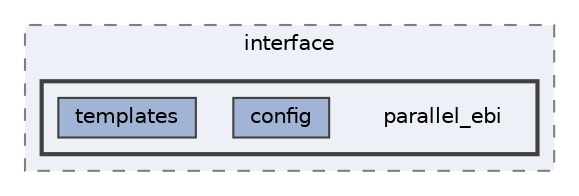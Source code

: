 digraph "C:/microchip/harmony3/gfx/middleware/legato/driver/controller/interface/parallel_ebi"
{
 // INTERACTIVE_SVG=YES
 // LATEX_PDF_SIZE
  bgcolor="transparent";
  edge [fontname=Helvetica,fontsize=10,labelfontname=Helvetica,labelfontsize=10];
  node [fontname=Helvetica,fontsize=10,shape=box,height=0.2,width=0.4];
  compound=true
  subgraph clusterdir_3f16f23dda5ada8ddef2290e7ca6c1ba {
    graph [ bgcolor="#edf0f7", pencolor="grey50", label="interface", fontname=Helvetica,fontsize=10 style="filled,dashed", URL="dir_3f16f23dda5ada8ddef2290e7ca6c1ba.html",tooltip=""]
  subgraph clusterdir_74d81ddeeb23e43706331162aeebf370 {
    graph [ bgcolor="#edf0f7", pencolor="grey25", label="", fontname=Helvetica,fontsize=10 style="filled,bold", URL="dir_74d81ddeeb23e43706331162aeebf370.html",tooltip=""]
    dir_74d81ddeeb23e43706331162aeebf370 [shape=plaintext, label="parallel_ebi"];
  dir_ce07f235e354ded38f13cd78ecc4a61c [label="config", fillcolor="#a2b4d6", color="grey25", style="filled", URL="dir_ce07f235e354ded38f13cd78ecc4a61c.html",tooltip=""];
  dir_2a41d1737d7c21b1526fda883c524a82 [label="templates", fillcolor="#a2b4d6", color="grey25", style="filled", URL="dir_2a41d1737d7c21b1526fda883c524a82.html",tooltip=""];
  }
  }
}
